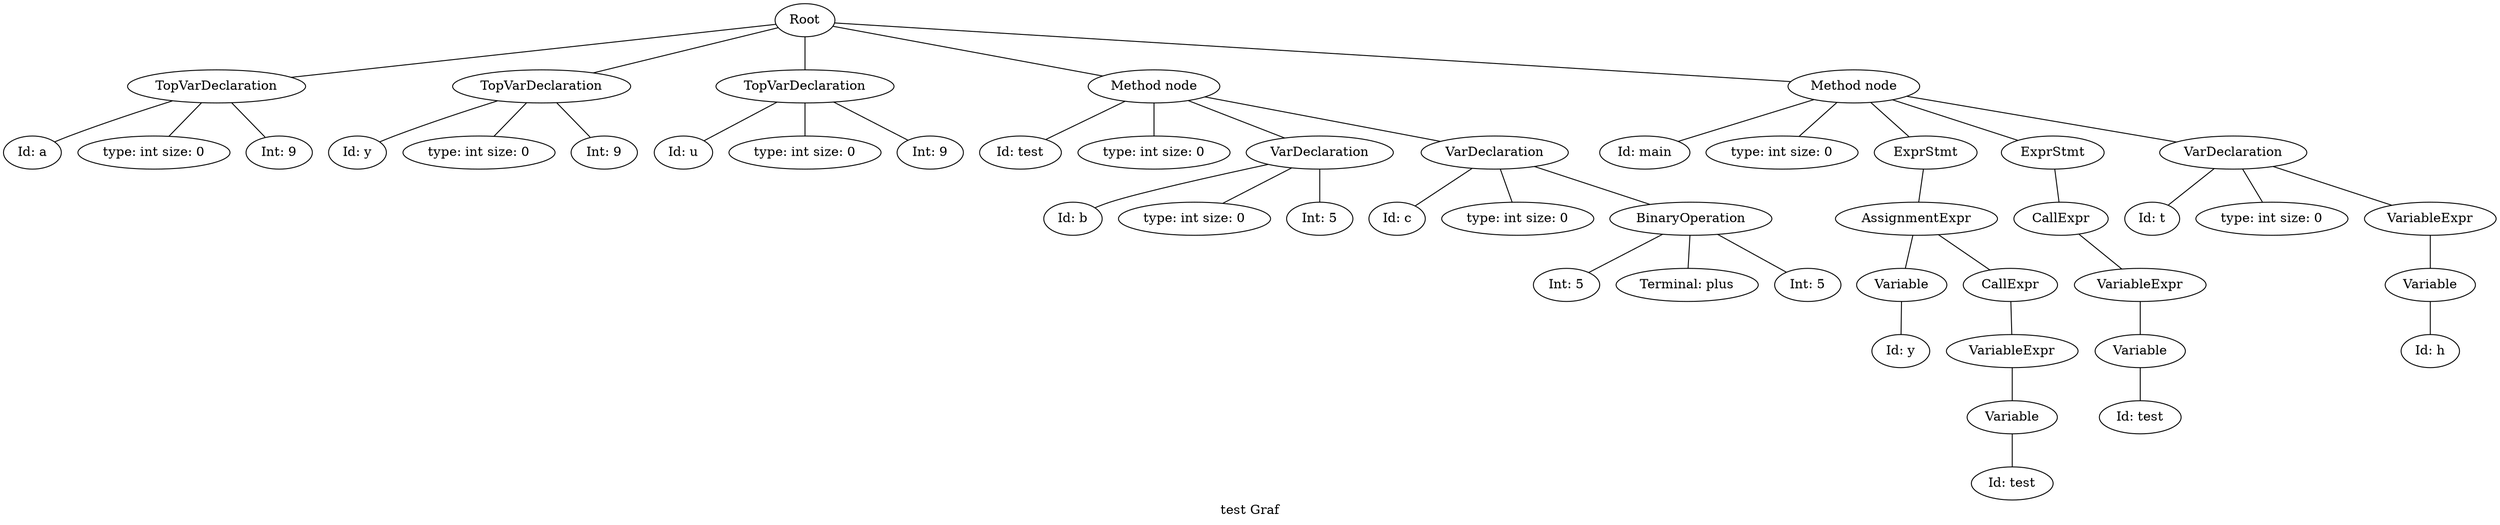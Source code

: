 graph ""
{
#   node [fontsize=10,width=".2", height=".2", margin=0];
#   graph[fontsize=8];
label="test Graf"
n0 ;
n0 [label="Root"] ;
n0 -- n1 ;
n1 [label="TopVarDeclaration"] ;
n0 -- n2 ;
n2 [label="TopVarDeclaration"] ;
n0 -- n3 ;
n3 [label="TopVarDeclaration"] ;
n0 -- n4 ;
n4 [label="Method node"] ;
n0 -- n5 ;
n5 [label="Method node"] ;
n5 -- n6 ;
n6 [label="Id: main"] ;
n5 -- n7 ;
n7 [label="type: int size: 0"] ;
n5 -- n8 ;
n8 [label="ExprStmt"] ;
n5 -- n9 ;
n9 [label="ExprStmt"] ;
n5 -- n10 ;
n10 [label="VarDeclaration"] ;
n10 -- n11 ;
n11 [label="Id: t"] ;
n10 -- n12 ;
n12 [label="type: int size: 0"] ;
n10 -- n13 ;
n13 [label="VariableExpr"] ;
n13 -- n14 ;
n14 [label="Variable"] ;
n14 -- n15 ;
n15 [label="Id: h"] ;
n9 -- n16 ;
n16 [label="CallExpr"] ;
n16 -- n17 ;
n17 [label="VariableExpr"] ;
n17 -- n18 ;
n18 [label="Variable"] ;
n18 -- n19 ;
n19 [label="Id: test"] ;
n8 -- n20 ;
n20 [label="AssignmentExpr"] ;
n20 -- n21 ;
n21 [label="Variable"] ;
n21 -- n22 ;
n22 [label="Id: y"] ;
n20 -- n23 ;
n23 [label="CallExpr"] ;
n23 -- n24 ;
n24 [label="VariableExpr"] ;
n24 -- n25 ;
n25 [label="Variable"] ;
n25 -- n26 ;
n26 [label="Id: test"] ;
n4 -- n27 ;
n27 [label="Id: test"] ;
n4 -- n28 ;
n28 [label="type: int size: 0"] ;
n4 -- n29 ;
n29 [label="VarDeclaration"] ;
n4 -- n30 ;
n30 [label="VarDeclaration"] ;
n30 -- n31 ;
n31 [label="Id: c"] ;
n30 -- n32 ;
n32 [label="type: int size: 0"] ;
n30 -- n33 ;
n33 [label="BinaryOperation"] ;
n33 -- n34 ;
n34 [label="Int: 5"] ;
n33 -- n35 ;
n35 [label="Terminal: plus"] ;
n33 -- n36 ;
n36 [label="Int: 5"] ;
n29 -- n37 ;
n37 [label="Id: b"] ;
n29 -- n38 ;
n38 [label="type: int size: 0"] ;
n29 -- n39 ;
n39 [label="Int: 5"] ;
n3 -- n40 ;
n40 [label="Id: u"] ;
n3 -- n41 ;
n41 [label="type: int size: 0"] ;
n3 -- n42 ;
n42 [label="Int: 9"] ;
n2 -- n43 ;
n43 [label="Id: y"] ;
n2 -- n44 ;
n44 [label="type: int size: 0"] ;
n2 -- n45 ;
n45 [label="Int: 9"] ;
n1 -- n46 ;
n46 [label="Id: a"] ;
n1 -- n47 ;
n47 [label="type: int size: 0"] ;
n1 -- n48 ;
n48 [label="Int: 9"] ;
}
